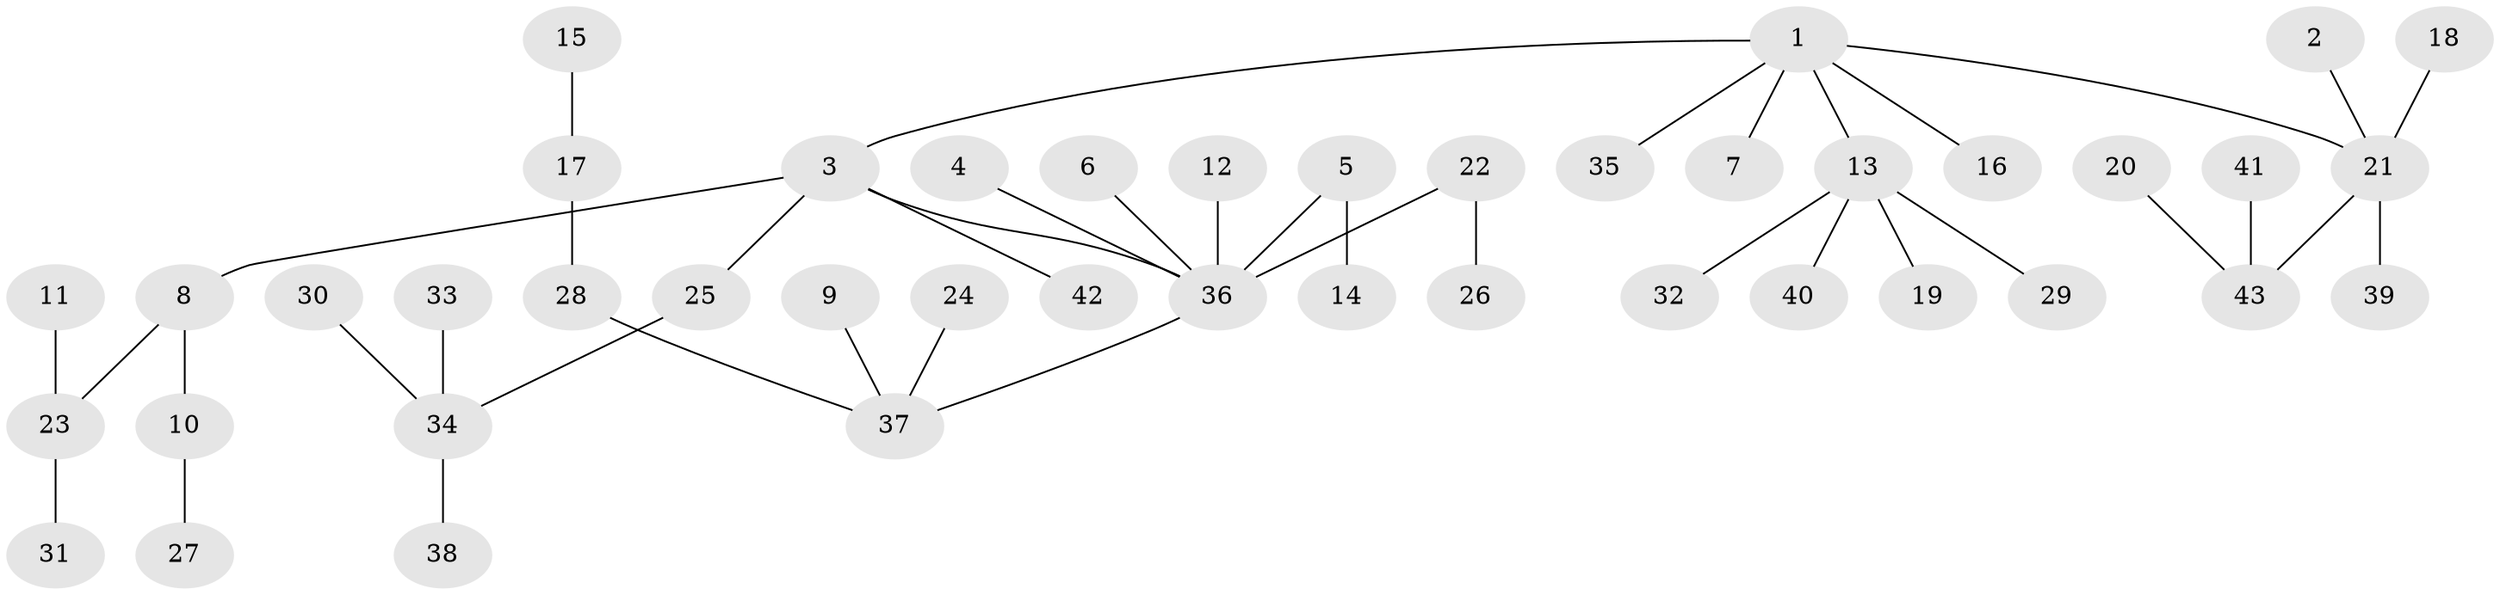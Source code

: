// original degree distribution, {5: 0.03488372093023256, 6: 0.046511627906976744, 3: 0.06976744186046512, 2: 0.2558139534883721, 1: 0.5232558139534884, 4: 0.06976744186046512}
// Generated by graph-tools (version 1.1) at 2025/50/03/09/25 03:50:17]
// undirected, 43 vertices, 42 edges
graph export_dot {
graph [start="1"]
  node [color=gray90,style=filled];
  1;
  2;
  3;
  4;
  5;
  6;
  7;
  8;
  9;
  10;
  11;
  12;
  13;
  14;
  15;
  16;
  17;
  18;
  19;
  20;
  21;
  22;
  23;
  24;
  25;
  26;
  27;
  28;
  29;
  30;
  31;
  32;
  33;
  34;
  35;
  36;
  37;
  38;
  39;
  40;
  41;
  42;
  43;
  1 -- 3 [weight=1.0];
  1 -- 7 [weight=1.0];
  1 -- 13 [weight=1.0];
  1 -- 16 [weight=1.0];
  1 -- 21 [weight=1.0];
  1 -- 35 [weight=1.0];
  2 -- 21 [weight=1.0];
  3 -- 8 [weight=1.0];
  3 -- 25 [weight=1.0];
  3 -- 36 [weight=1.0];
  3 -- 42 [weight=1.0];
  4 -- 36 [weight=1.0];
  5 -- 14 [weight=1.0];
  5 -- 36 [weight=1.0];
  6 -- 36 [weight=1.0];
  8 -- 10 [weight=1.0];
  8 -- 23 [weight=1.0];
  9 -- 37 [weight=1.0];
  10 -- 27 [weight=1.0];
  11 -- 23 [weight=1.0];
  12 -- 36 [weight=1.0];
  13 -- 19 [weight=1.0];
  13 -- 29 [weight=1.0];
  13 -- 32 [weight=1.0];
  13 -- 40 [weight=1.0];
  15 -- 17 [weight=1.0];
  17 -- 28 [weight=1.0];
  18 -- 21 [weight=1.0];
  20 -- 43 [weight=1.0];
  21 -- 39 [weight=1.0];
  21 -- 43 [weight=1.0];
  22 -- 26 [weight=1.0];
  22 -- 36 [weight=1.0];
  23 -- 31 [weight=1.0];
  24 -- 37 [weight=1.0];
  25 -- 34 [weight=1.0];
  28 -- 37 [weight=1.0];
  30 -- 34 [weight=1.0];
  33 -- 34 [weight=1.0];
  34 -- 38 [weight=1.0];
  36 -- 37 [weight=1.0];
  41 -- 43 [weight=1.0];
}
